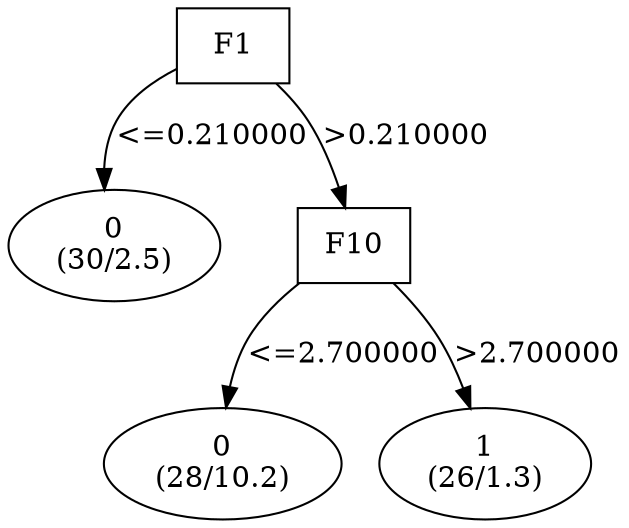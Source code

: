 digraph YaDT {
n0 [ shape=box, label="F1\n"]
n0 -> n1 [label="<=0.210000"]
n1 [ shape=ellipse, label="0\n(30/2.5)"]
n0 -> n2 [label=">0.210000"]
n2 [ shape=box, label="F10\n"]
n2 -> n3 [label="<=2.700000"]
n3 [ shape=ellipse, label="0\n(28/10.2)"]
n2 -> n4 [label=">2.700000"]
n4 [ shape=ellipse, label="1\n(26/1.3)"]
}
